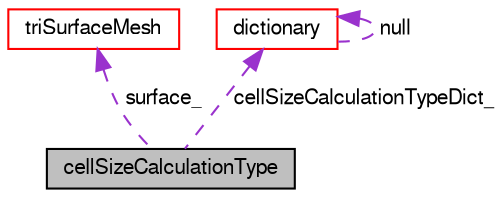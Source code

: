 digraph "cellSizeCalculationType"
{
  bgcolor="transparent";
  edge [fontname="FreeSans",fontsize="10",labelfontname="FreeSans",labelfontsize="10"];
  node [fontname="FreeSans",fontsize="10",shape=record];
  Node3 [label="cellSizeCalculationType",height=0.2,width=0.4,color="black", fillcolor="grey75", style="filled", fontcolor="black"];
  Node4 -> Node3 [dir="back",color="darkorchid3",fontsize="10",style="dashed",label=" surface_" ,fontname="FreeSans"];
  Node4 [label="triSurfaceMesh",height=0.2,width=0.4,color="red",URL="$a25258.html",tooltip="IOoject and searching on triSurface. "];
  Node26 -> Node3 [dir="back",color="darkorchid3",fontsize="10",style="dashed",label=" cellSizeCalculationTypeDict_" ,fontname="FreeSans"];
  Node26 [label="dictionary",height=0.2,width=0.4,color="red",URL="$a26014.html",tooltip="A list of keyword definitions, which are a keyword followed by any number of values (e..."];
  Node26 -> Node26 [dir="back",color="darkorchid3",fontsize="10",style="dashed",label=" null" ,fontname="FreeSans"];
}
